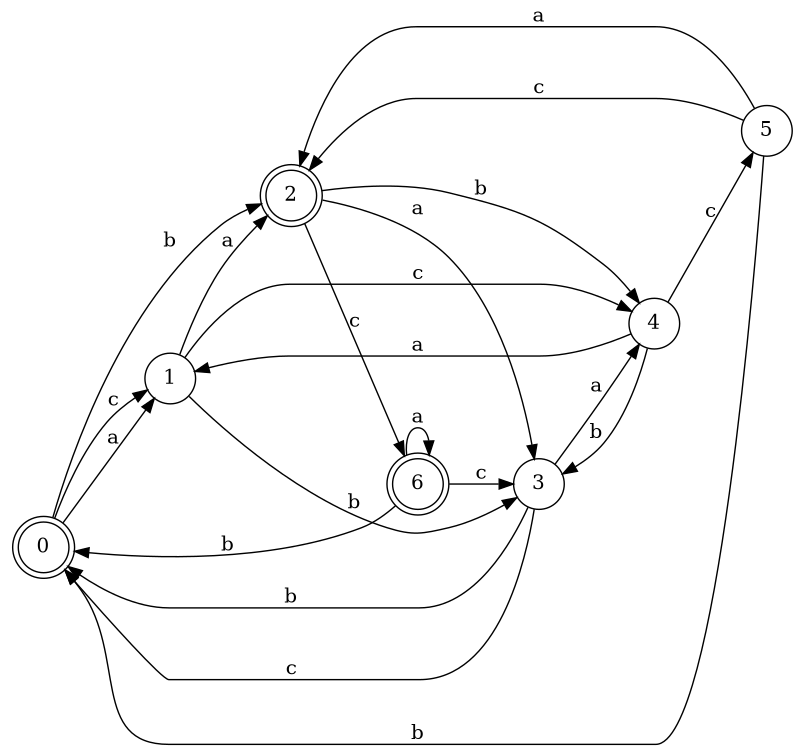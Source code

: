 digraph n6_9 {
__start0 [label="" shape="none"];

rankdir=LR;
size="8,5";

s0 [style="rounded,filled", color="black", fillcolor="white" shape="doublecircle", label="0"];
s1 [style="filled", color="black", fillcolor="white" shape="circle", label="1"];
s2 [style="rounded,filled", color="black", fillcolor="white" shape="doublecircle", label="2"];
s3 [style="filled", color="black", fillcolor="white" shape="circle", label="3"];
s4 [style="filled", color="black", fillcolor="white" shape="circle", label="4"];
s5 [style="filled", color="black", fillcolor="white" shape="circle", label="5"];
s6 [style="rounded,filled", color="black", fillcolor="white" shape="doublecircle", label="6"];
s0 -> s1 [label="a"];
s0 -> s2 [label="b"];
s0 -> s1 [label="c"];
s1 -> s2 [label="a"];
s1 -> s3 [label="b"];
s1 -> s4 [label="c"];
s2 -> s3 [label="a"];
s2 -> s4 [label="b"];
s2 -> s6 [label="c"];
s3 -> s4 [label="a"];
s3 -> s0 [label="b"];
s3 -> s0 [label="c"];
s4 -> s1 [label="a"];
s4 -> s3 [label="b"];
s4 -> s5 [label="c"];
s5 -> s2 [label="a"];
s5 -> s0 [label="b"];
s5 -> s2 [label="c"];
s6 -> s6 [label="a"];
s6 -> s0 [label="b"];
s6 -> s3 [label="c"];

}